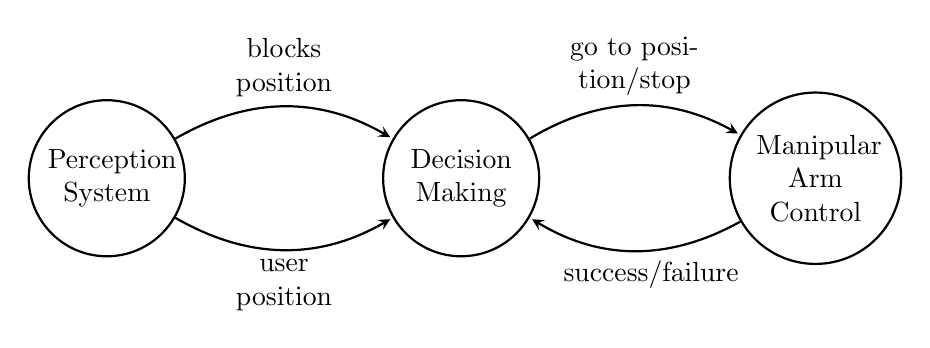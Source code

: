 \begin{tikzpicture}[
        > = stealth, % arrow head style
        shorten > = 1pt, % don't touch arrow head to node
        auto,
        node distance = 4.5cm, % distance between nodes
        thick % line style
    ]
    
    \tikzstyle{every state}=[
        draw = black,
        thick,
        fill = white,
        minimum size = 4mm,
        text width = 1.5cm,
        align = center
    ]
    
    \node[state] (perception) {Perception System};
    \node[state] (decisionmaking) [right of=perception] {Decision Making};
    \node[state] (manipulator_arm_control) [right of=decisionmaking] {Manipular Arm Control};

    \path[every edge,
    	->,
    	text width=1.8cm,
    	align=center
    	]
    (perception)       edge[bend left]  node {blocks position}        (decisionmaking)
    (perception)       edge[bend right]  node[below] {user position} (decisionmaking)
    (decisionmaking)   edge[bend left]  node {go to position/stop} (manipulator_arm_control)
    (manipulator_arm_control) edge[bend left] node {success/failure} (decisionmaking)
    ;

\end{tikzpicture}